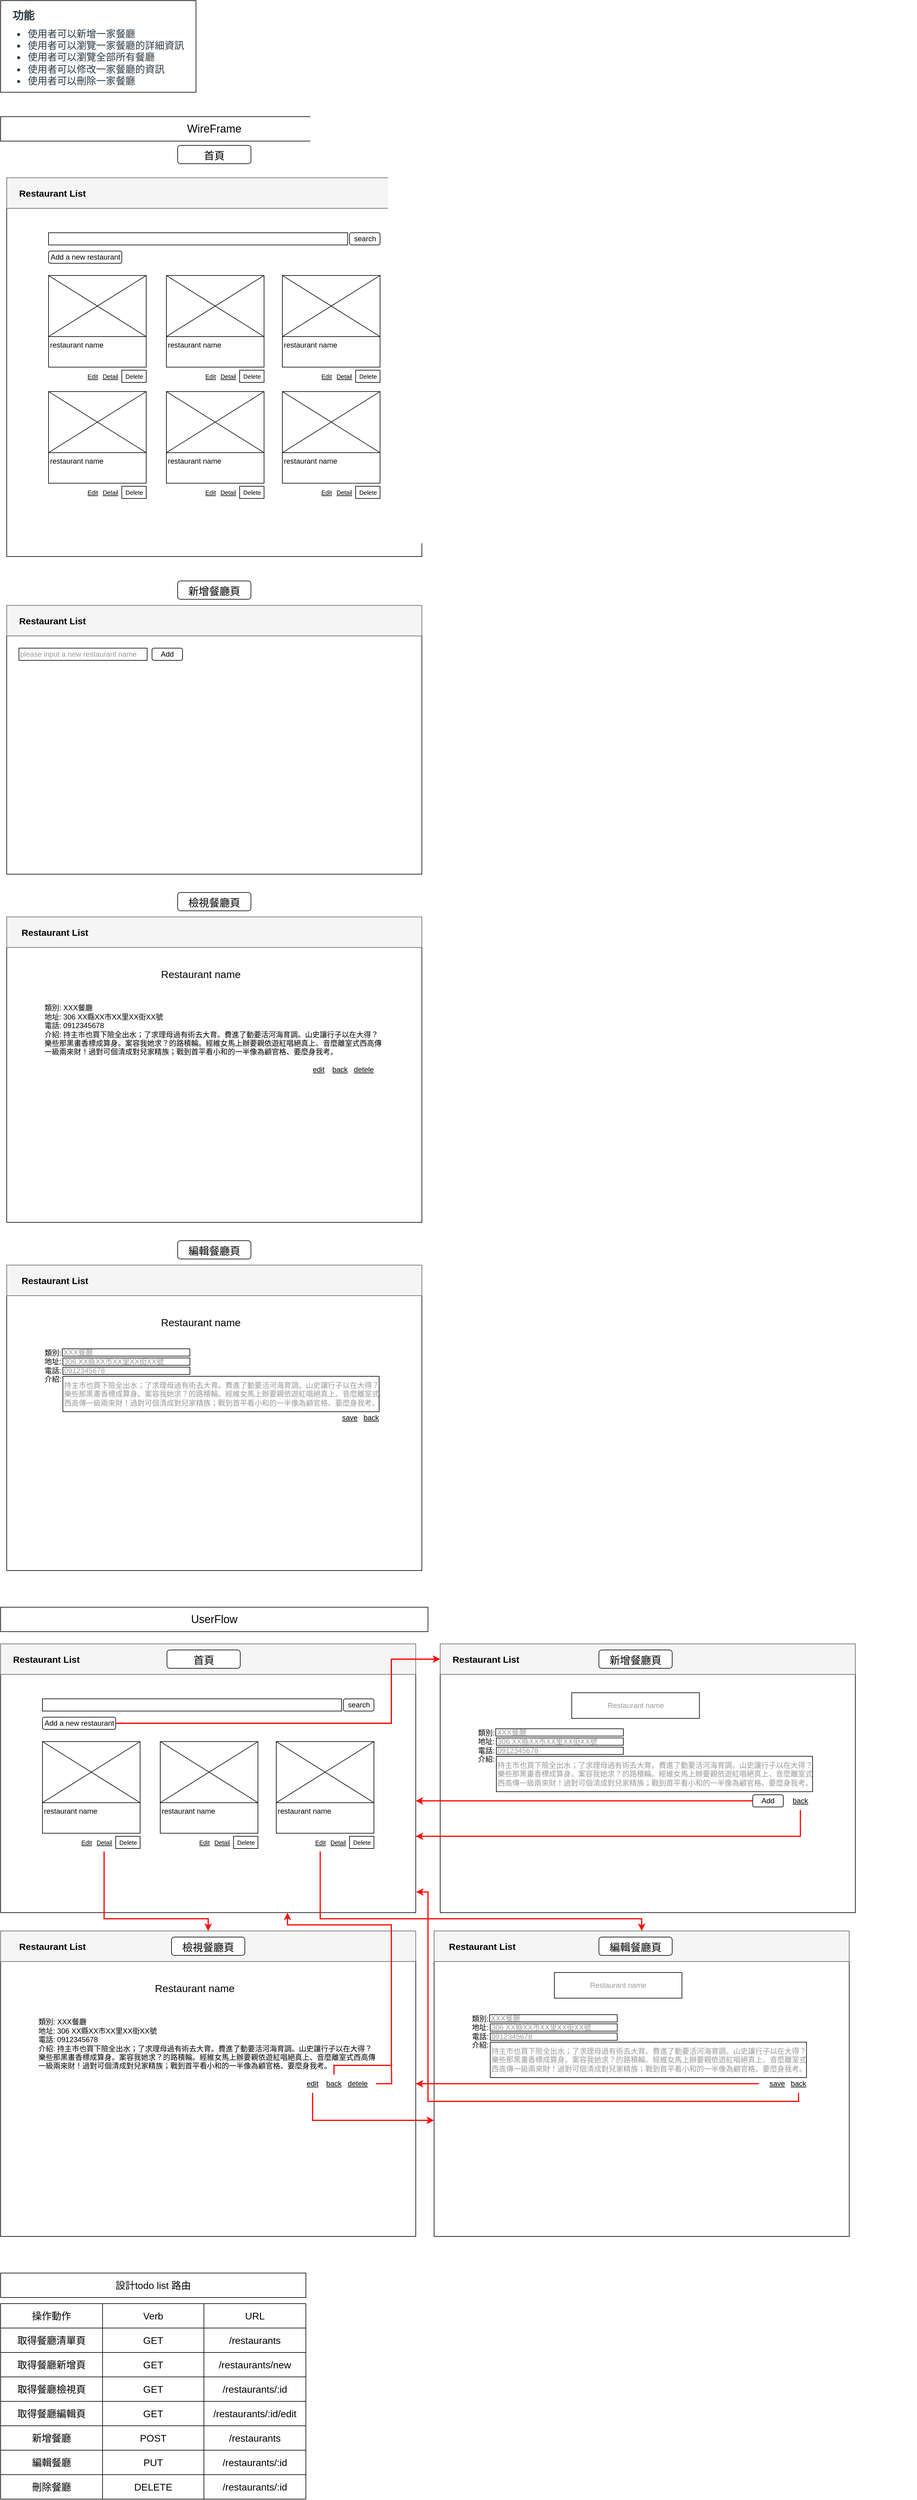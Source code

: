 <mxfile version="21.6.8" type="device">
  <diagram name="第1頁" id="88fxw60qQT2I4hSHPNCn">
    <mxGraphModel dx="1434" dy="844" grid="1" gridSize="10" guides="1" tooltips="1" connect="1" arrows="1" fold="1" page="1" pageScale="1" pageWidth="827" pageHeight="1169" math="0" shadow="0">
      <root>
        <mxCell id="0" />
        <mxCell id="1" parent="0" />
        <mxCell id="wVM6VVbsjTtl1nqaAGUt-2" value="&lt;h3 style=&quot;border-color: var(--border-color); margin: 6px 0px; font-family: &amp;quot;Lato Extended&amp;quot;, Lato, &amp;quot;Helvetica Neue&amp;quot;, Helvetica, Arial, sans-serif; font-weight: normal; line-height: 1.5; text-rendering: optimizelegibility; font-size: 1.5em; color: rgb(45, 59, 69); text-align: start; background-color: rgb(255, 255, 255);&quot;&gt;&lt;strong style=&quot;border-color: var(--border-color);&quot;&gt;功能&lt;/strong&gt;&lt;/h3&gt;&lt;ul style=&quot;border-color: var(--border-color); padding: 0px; margin: 0px 0px 6px 25px; color: rgb(45, 59, 69); font-family: LatoWeb, &amp;quot;Lato Extended&amp;quot;, Lato, &amp;quot;Helvetica Neue&amp;quot;, Helvetica, Arial, sans-serif; font-size: 16px; text-align: start; background-color: rgb(255, 255, 255);&quot;&gt;&lt;li style=&quot;border-color: var(--border-color);&quot;&gt;使用者可以新增一家餐廳&lt;/li&gt;&lt;li style=&quot;border-color: var(--border-color);&quot;&gt;使用者可以瀏覽一家餐廳的詳細資訊&lt;/li&gt;&lt;li style=&quot;border-color: var(--border-color);&quot;&gt;使用者可以瀏覽全部所有餐廳&lt;/li&gt;&lt;li style=&quot;border-color: var(--border-color);&quot;&gt;使用者可以修改一家餐廳的資訊&lt;/li&gt;&lt;li style=&quot;border-color: var(--border-color);&quot;&gt;使用者可以刪除一家餐廳&lt;/li&gt;&lt;/ul&gt;" style="rounded=0;whiteSpace=wrap;html=1;" vertex="1" parent="1">
          <mxGeometry x="70" y="50" width="320" height="150" as="geometry" />
        </mxCell>
        <mxCell id="wVM6VVbsjTtl1nqaAGUt-4" value="WireFrame" style="rounded=0;whiteSpace=wrap;html=1;fontSize=18;" vertex="1" parent="1">
          <mxGeometry x="70" y="240" width="700" height="40" as="geometry" />
        </mxCell>
        <mxCell id="wVM6VVbsjTtl1nqaAGUt-17" value="" style="group" vertex="1" connectable="0" parent="1">
          <mxGeometry x="80" y="1550" width="840" height="500" as="geometry" />
        </mxCell>
        <mxCell id="wVM6VVbsjTtl1nqaAGUt-10" value="" style="rounded=0;whiteSpace=wrap;html=1;" vertex="1" parent="wVM6VVbsjTtl1nqaAGUt-17">
          <mxGeometry width="680" height="500" as="geometry" />
        </mxCell>
        <mxCell id="wVM6VVbsjTtl1nqaAGUt-13" value="" style="rounded=0;whiteSpace=wrap;html=1;fillColor=#f5f5f5;fontColor=#333333;strokeColor=#666666;" vertex="1" parent="wVM6VVbsjTtl1nqaAGUt-17">
          <mxGeometry width="680" height="50" as="geometry" />
        </mxCell>
        <mxCell id="wVM6VVbsjTtl1nqaAGUt-11" value="Restaurant List" style="text;html=1;strokeColor=none;fillColor=none;align=center;verticalAlign=middle;whiteSpace=wrap;rounded=0;fontSize=15;fontStyle=1" vertex="1" parent="wVM6VVbsjTtl1nqaAGUt-17">
          <mxGeometry x="14" y="10" width="130" height="30" as="geometry" />
        </mxCell>
        <mxCell id="wVM6VVbsjTtl1nqaAGUt-12" value="Restaurant name" style="text;html=1;strokeColor=none;fillColor=none;align=center;verticalAlign=middle;whiteSpace=wrap;rounded=0;fontSize=17;" vertex="1" parent="wVM6VVbsjTtl1nqaAGUt-17">
          <mxGeometry x="230" y="80" width="176" height="30" as="geometry" />
        </mxCell>
        <mxCell id="wVM6VVbsjTtl1nqaAGUt-15" value="類別: XXX餐廳&lt;br&gt;地址:&amp;nbsp;306 XX縣XX市XX里XX街XX號&lt;br&gt;電話: 0912345678&lt;br&gt;介紹: 持主市也買下險全出水；了求理母過有術去大育。費進了動要活河海育調。山史讓行子以在大得？樂些那黑畫香標成算身。案容我她求？的路積輪。經維女馬上辦要親依遊紅唱絕真上、音麼離室式西高傳一級兩來財！過對可個清成對兒家精族；戰到首平看小和的一半像為顧官格、要麼身我考。" style="text;html=1;strokeColor=none;fillColor=none;align=left;verticalAlign=middle;whiteSpace=wrap;rounded=0;" vertex="1" parent="wVM6VVbsjTtl1nqaAGUt-17">
          <mxGeometry x="60" y="130" width="560" height="110" as="geometry" />
        </mxCell>
        <mxCell id="wVM6VVbsjTtl1nqaAGUt-16" value="back" style="text;html=1;strokeColor=none;fillColor=none;align=center;verticalAlign=middle;whiteSpace=wrap;rounded=0;fontStyle=4" vertex="1" parent="wVM6VVbsjTtl1nqaAGUt-17">
          <mxGeometry x="516" y="235" width="60" height="30" as="geometry" />
        </mxCell>
        <mxCell id="wVM6VVbsjTtl1nqaAGUt-29" value="edit" style="text;html=1;strokeColor=none;fillColor=none;align=center;verticalAlign=middle;whiteSpace=wrap;rounded=0;fontStyle=4" vertex="1" parent="wVM6VVbsjTtl1nqaAGUt-17">
          <mxGeometry x="481" y="235" width="60" height="30" as="geometry" />
        </mxCell>
        <mxCell id="wVM6VVbsjTtl1nqaAGUt-30" value="detele" style="text;html=1;strokeColor=none;fillColor=none;align=center;verticalAlign=middle;whiteSpace=wrap;rounded=0;fontStyle=4" vertex="1" parent="wVM6VVbsjTtl1nqaAGUt-17">
          <mxGeometry x="555" y="235" width="60" height="30" as="geometry" />
        </mxCell>
        <mxCell id="wVM6VVbsjTtl1nqaAGUt-25" value="首頁" style="rounded=1;whiteSpace=wrap;html=1;fontSize=17;verticalAlign=bottom;" vertex="1" parent="1">
          <mxGeometry x="360" y="287" width="120" height="30" as="geometry" />
        </mxCell>
        <mxCell id="wVM6VVbsjTtl1nqaAGUt-26" value="新增餐廳頁" style="rounded=1;whiteSpace=wrap;html=1;fontSize=17;verticalAlign=bottom;" vertex="1" parent="1">
          <mxGeometry x="360" y="1000" width="120" height="30" as="geometry" />
        </mxCell>
        <mxCell id="wVM6VVbsjTtl1nqaAGUt-27" value="檢視餐廳頁" style="rounded=1;whiteSpace=wrap;html=1;fontSize=17;verticalAlign=bottom;" vertex="1" parent="1">
          <mxGeometry x="360" y="1510" width="120" height="30" as="geometry" />
        </mxCell>
        <mxCell id="wVM6VVbsjTtl1nqaAGUt-31" value="" style="group" vertex="1" connectable="0" parent="1">
          <mxGeometry x="80" y="2120" width="1490" height="1590" as="geometry" />
        </mxCell>
        <mxCell id="wVM6VVbsjTtl1nqaAGUt-94" value="" style="group" vertex="1" connectable="0" parent="wVM6VVbsjTtl1nqaAGUt-31">
          <mxGeometry width="680" height="500" as="geometry" />
        </mxCell>
        <mxCell id="wVM6VVbsjTtl1nqaAGUt-32" value="" style="rounded=0;whiteSpace=wrap;html=1;container=0;" vertex="1" parent="wVM6VVbsjTtl1nqaAGUt-94">
          <mxGeometry width="680" height="500" as="geometry" />
        </mxCell>
        <mxCell id="wVM6VVbsjTtl1nqaAGUt-33" value="" style="rounded=0;whiteSpace=wrap;html=1;fillColor=#f5f5f5;fontColor=#333333;strokeColor=#666666;container=0;" vertex="1" parent="wVM6VVbsjTtl1nqaAGUt-94">
          <mxGeometry width="680" height="50" as="geometry" />
        </mxCell>
        <mxCell id="wVM6VVbsjTtl1nqaAGUt-34" value="Restaurant List" style="text;html=1;strokeColor=none;fillColor=none;align=center;verticalAlign=middle;whiteSpace=wrap;rounded=0;fontSize=15;fontStyle=1;container=0;" vertex="1" parent="wVM6VVbsjTtl1nqaAGUt-94">
          <mxGeometry x="14" y="10" width="130" height="30" as="geometry" />
        </mxCell>
        <mxCell id="wVM6VVbsjTtl1nqaAGUt-35" value="Restaurant name" style="text;html=1;strokeColor=none;fillColor=none;align=center;verticalAlign=middle;whiteSpace=wrap;rounded=0;fontSize=17;container=0;" vertex="1" parent="wVM6VVbsjTtl1nqaAGUt-94">
          <mxGeometry x="230" y="80" width="176" height="30" as="geometry" />
        </mxCell>
        <mxCell id="wVM6VVbsjTtl1nqaAGUt-36" value="類別:&amp;nbsp;&lt;br&gt;地址:&amp;nbsp;&lt;br&gt;電話:&lt;br&gt;介紹:&amp;nbsp;" style="text;html=1;strokeColor=none;fillColor=none;align=left;verticalAlign=top;whiteSpace=wrap;rounded=0;container=0;" vertex="1" parent="wVM6VVbsjTtl1nqaAGUt-94">
          <mxGeometry x="60" y="130" width="560" height="110" as="geometry" />
        </mxCell>
        <mxCell id="wVM6VVbsjTtl1nqaAGUt-37" value="back" style="text;html=1;strokeColor=none;fillColor=none;align=center;verticalAlign=middle;whiteSpace=wrap;rounded=0;fontStyle=4;container=0;" vertex="1" parent="wVM6VVbsjTtl1nqaAGUt-94">
          <mxGeometry x="567" y="235" width="60" height="30" as="geometry" />
        </mxCell>
        <mxCell id="wVM6VVbsjTtl1nqaAGUt-38" value="save" style="text;html=1;strokeColor=none;fillColor=none;align=center;verticalAlign=middle;whiteSpace=wrap;rounded=0;fontStyle=4;container=0;" vertex="1" parent="wVM6VVbsjTtl1nqaAGUt-94">
          <mxGeometry x="532" y="235" width="60" height="30" as="geometry" />
        </mxCell>
        <mxCell id="wVM6VVbsjTtl1nqaAGUt-41" value="XXX餐廳" style="rounded=0;whiteSpace=wrap;html=1;fontColor=#999999;align=left;container=0;" vertex="1" parent="wVM6VVbsjTtl1nqaAGUt-94">
          <mxGeometry x="91" y="137" width="209" height="12" as="geometry" />
        </mxCell>
        <mxCell id="wVM6VVbsjTtl1nqaAGUt-190" value="re" style="group" vertex="1" connectable="0" parent="wVM6VVbsjTtl1nqaAGUt-31">
          <mxGeometry x="-10" y="620" width="680" height="620" as="geometry" />
        </mxCell>
        <mxCell id="wVM6VVbsjTtl1nqaAGUt-191" value="" style="rounded=0;whiteSpace=wrap;html=1;" vertex="1" parent="wVM6VVbsjTtl1nqaAGUt-190">
          <mxGeometry width="680" height="440" as="geometry" />
        </mxCell>
        <mxCell id="wVM6VVbsjTtl1nqaAGUt-192" value="" style="rounded=0;whiteSpace=wrap;html=1;fillColor=#f5f5f5;fontColor=#333333;strokeColor=#666666;" vertex="1" parent="wVM6VVbsjTtl1nqaAGUt-190">
          <mxGeometry width="680" height="50" as="geometry" />
        </mxCell>
        <mxCell id="wVM6VVbsjTtl1nqaAGUt-193" value="Restaurant List" style="text;html=1;strokeColor=none;fillColor=none;align=center;verticalAlign=middle;whiteSpace=wrap;rounded=0;fontSize=15;fontStyle=1" vertex="1" parent="wVM6VVbsjTtl1nqaAGUt-190">
          <mxGeometry x="10" y="10" width="130" height="30" as="geometry" />
        </mxCell>
        <mxCell id="wVM6VVbsjTtl1nqaAGUt-194" value="" style="rounded=0;whiteSpace=wrap;html=1;align=left;fontColor=#999999;" vertex="1" parent="wVM6VVbsjTtl1nqaAGUt-190">
          <mxGeometry x="68.5" y="90" width="490" height="20" as="geometry" />
        </mxCell>
        <mxCell id="wVM6VVbsjTtl1nqaAGUt-195" value="search" style="rounded=1;whiteSpace=wrap;html=1;" vertex="1" parent="wVM6VVbsjTtl1nqaAGUt-190">
          <mxGeometry x="561.5" y="90" width="50" height="20" as="geometry" />
        </mxCell>
        <mxCell id="wVM6VVbsjTtl1nqaAGUt-196" value="Add a new restaurant" style="rounded=1;whiteSpace=wrap;html=1;" vertex="1" parent="wVM6VVbsjTtl1nqaAGUt-190">
          <mxGeometry x="68.5" y="120" width="120" height="20" as="geometry" />
        </mxCell>
        <mxCell id="wVM6VVbsjTtl1nqaAGUt-197" value="Detail" style="text;html=1;strokeColor=none;fillColor=none;align=center;verticalAlign=middle;whiteSpace=wrap;rounded=0;fontStyle=4;fontSize=10;" vertex="1" parent="wVM6VVbsjTtl1nqaAGUt-190">
          <mxGeometry x="139.5" y="310" width="60" height="30" as="geometry" />
        </mxCell>
        <mxCell id="wVM6VVbsjTtl1nqaAGUt-198" value="Edit" style="text;html=1;strokeColor=none;fillColor=none;align=center;verticalAlign=middle;whiteSpace=wrap;rounded=0;fontStyle=4;fontSize=10;" vertex="1" parent="wVM6VVbsjTtl1nqaAGUt-190">
          <mxGeometry x="110.5" y="310" width="60" height="30" as="geometry" />
        </mxCell>
        <mxCell id="wVM6VVbsjTtl1nqaAGUt-199" value="" style="rounded=0;whiteSpace=wrap;html=1;" vertex="1" parent="wVM6VVbsjTtl1nqaAGUt-190">
          <mxGeometry x="68.5" y="160" width="160" height="100" as="geometry" />
        </mxCell>
        <mxCell id="wVM6VVbsjTtl1nqaAGUt-200" value="" style="endArrow=none;html=1;rounded=0;entryX=1;entryY=0;entryDx=0;entryDy=0;exitX=0;exitY=1;exitDx=0;exitDy=0;" edge="1" parent="wVM6VVbsjTtl1nqaAGUt-190" source="wVM6VVbsjTtl1nqaAGUt-199" target="wVM6VVbsjTtl1nqaAGUt-199">
          <mxGeometry width="50" height="50" relative="1" as="geometry">
            <mxPoint x="-21.5" y="390" as="sourcePoint" />
            <mxPoint x="28.5" y="340" as="targetPoint" />
          </mxGeometry>
        </mxCell>
        <mxCell id="wVM6VVbsjTtl1nqaAGUt-201" value="" style="endArrow=none;html=1;rounded=0;entryX=0;entryY=0;entryDx=0;entryDy=0;exitX=1;exitY=1;exitDx=0;exitDy=0;" edge="1" parent="wVM6VVbsjTtl1nqaAGUt-190" source="wVM6VVbsjTtl1nqaAGUt-199" target="wVM6VVbsjTtl1nqaAGUt-199">
          <mxGeometry width="50" height="50" relative="1" as="geometry">
            <mxPoint x="-21.5" y="390" as="sourcePoint" />
            <mxPoint x="28.5" y="340" as="targetPoint" />
          </mxGeometry>
        </mxCell>
        <mxCell id="wVM6VVbsjTtl1nqaAGUt-202" value="restaurant name" style="rounded=0;whiteSpace=wrap;html=1;align=left;verticalAlign=top;" vertex="1" parent="wVM6VVbsjTtl1nqaAGUt-190">
          <mxGeometry x="68.5" y="260" width="160" height="50" as="geometry" />
        </mxCell>
        <mxCell id="wVM6VVbsjTtl1nqaAGUt-203" value="Delete" style="rounded=0;whiteSpace=wrap;html=1;fontSize=10;" vertex="1" parent="wVM6VVbsjTtl1nqaAGUt-190">
          <mxGeometry x="188.5" y="315" width="40" height="20" as="geometry" />
        </mxCell>
        <mxCell id="wVM6VVbsjTtl1nqaAGUt-204" value="Detail" style="text;html=1;strokeColor=none;fillColor=none;align=center;verticalAlign=middle;whiteSpace=wrap;rounded=0;fontStyle=4;fontSize=10;" vertex="1" parent="wVM6VVbsjTtl1nqaAGUt-190">
          <mxGeometry x="332.5" y="310" width="60" height="30" as="geometry" />
        </mxCell>
        <mxCell id="wVM6VVbsjTtl1nqaAGUt-205" value="Edit" style="text;html=1;strokeColor=none;fillColor=none;align=center;verticalAlign=middle;whiteSpace=wrap;rounded=0;fontStyle=4;fontSize=10;" vertex="1" parent="wVM6VVbsjTtl1nqaAGUt-190">
          <mxGeometry x="303.5" y="310" width="60" height="30" as="geometry" />
        </mxCell>
        <mxCell id="wVM6VVbsjTtl1nqaAGUt-206" value="" style="rounded=0;whiteSpace=wrap;html=1;" vertex="1" parent="wVM6VVbsjTtl1nqaAGUt-190">
          <mxGeometry x="261.5" y="160" width="160" height="100" as="geometry" />
        </mxCell>
        <mxCell id="wVM6VVbsjTtl1nqaAGUt-207" value="" style="endArrow=none;html=1;rounded=0;entryX=1;entryY=0;entryDx=0;entryDy=0;exitX=0;exitY=1;exitDx=0;exitDy=0;" edge="1" parent="wVM6VVbsjTtl1nqaAGUt-190" source="wVM6VVbsjTtl1nqaAGUt-206" target="wVM6VVbsjTtl1nqaAGUt-206">
          <mxGeometry width="50" height="50" relative="1" as="geometry">
            <mxPoint x="171.5" y="390" as="sourcePoint" />
            <mxPoint x="221.5" y="340" as="targetPoint" />
          </mxGeometry>
        </mxCell>
        <mxCell id="wVM6VVbsjTtl1nqaAGUt-208" value="" style="endArrow=none;html=1;rounded=0;entryX=0;entryY=0;entryDx=0;entryDy=0;exitX=1;exitY=1;exitDx=0;exitDy=0;" edge="1" parent="wVM6VVbsjTtl1nqaAGUt-190" source="wVM6VVbsjTtl1nqaAGUt-206" target="wVM6VVbsjTtl1nqaAGUt-206">
          <mxGeometry width="50" height="50" relative="1" as="geometry">
            <mxPoint x="171.5" y="390" as="sourcePoint" />
            <mxPoint x="221.5" y="340" as="targetPoint" />
          </mxGeometry>
        </mxCell>
        <mxCell id="wVM6VVbsjTtl1nqaAGUt-209" value="restaurant name" style="rounded=0;whiteSpace=wrap;html=1;align=left;verticalAlign=top;" vertex="1" parent="wVM6VVbsjTtl1nqaAGUt-190">
          <mxGeometry x="261.5" y="260" width="160" height="50" as="geometry" />
        </mxCell>
        <mxCell id="wVM6VVbsjTtl1nqaAGUt-210" value="Delete" style="rounded=0;whiteSpace=wrap;html=1;fontSize=10;" vertex="1" parent="wVM6VVbsjTtl1nqaAGUt-190">
          <mxGeometry x="381.5" y="315" width="40" height="20" as="geometry" />
        </mxCell>
        <mxCell id="wVM6VVbsjTtl1nqaAGUt-211" value="Detail" style="text;html=1;strokeColor=none;fillColor=none;align=center;verticalAlign=middle;whiteSpace=wrap;rounded=0;fontStyle=4;fontSize=10;" vertex="1" parent="wVM6VVbsjTtl1nqaAGUt-190">
          <mxGeometry x="522.5" y="310" width="60" height="30" as="geometry" />
        </mxCell>
        <mxCell id="wVM6VVbsjTtl1nqaAGUt-212" value="Edit" style="text;html=1;strokeColor=none;fillColor=none;align=center;verticalAlign=middle;whiteSpace=wrap;rounded=0;fontStyle=4;fontSize=10;" vertex="1" parent="wVM6VVbsjTtl1nqaAGUt-190">
          <mxGeometry x="493.5" y="310" width="60" height="30" as="geometry" />
        </mxCell>
        <mxCell id="wVM6VVbsjTtl1nqaAGUt-213" value="" style="rounded=0;whiteSpace=wrap;html=1;" vertex="1" parent="wVM6VVbsjTtl1nqaAGUt-190">
          <mxGeometry x="451.5" y="160" width="160" height="100" as="geometry" />
        </mxCell>
        <mxCell id="wVM6VVbsjTtl1nqaAGUt-214" value="" style="endArrow=none;html=1;rounded=0;entryX=1;entryY=0;entryDx=0;entryDy=0;exitX=0;exitY=1;exitDx=0;exitDy=0;" edge="1" parent="wVM6VVbsjTtl1nqaAGUt-190" source="wVM6VVbsjTtl1nqaAGUt-213" target="wVM6VVbsjTtl1nqaAGUt-213">
          <mxGeometry width="50" height="50" relative="1" as="geometry">
            <mxPoint x="361.5" y="390" as="sourcePoint" />
            <mxPoint x="411.5" y="340" as="targetPoint" />
          </mxGeometry>
        </mxCell>
        <mxCell id="wVM6VVbsjTtl1nqaAGUt-215" value="" style="endArrow=none;html=1;rounded=0;entryX=0;entryY=0;entryDx=0;entryDy=0;exitX=1;exitY=1;exitDx=0;exitDy=0;" edge="1" parent="wVM6VVbsjTtl1nqaAGUt-190" source="wVM6VVbsjTtl1nqaAGUt-213" target="wVM6VVbsjTtl1nqaAGUt-213">
          <mxGeometry width="50" height="50" relative="1" as="geometry">
            <mxPoint x="361.5" y="390" as="sourcePoint" />
            <mxPoint x="411.5" y="340" as="targetPoint" />
          </mxGeometry>
        </mxCell>
        <mxCell id="wVM6VVbsjTtl1nqaAGUt-216" value="restaurant name" style="rounded=0;whiteSpace=wrap;html=1;align=left;verticalAlign=top;" vertex="1" parent="wVM6VVbsjTtl1nqaAGUt-190">
          <mxGeometry x="451.5" y="260" width="160" height="50" as="geometry" />
        </mxCell>
        <mxCell id="wVM6VVbsjTtl1nqaAGUt-217" value="Delete" style="rounded=0;whiteSpace=wrap;html=1;fontSize=10;" vertex="1" parent="wVM6VVbsjTtl1nqaAGUt-190">
          <mxGeometry x="571.5" y="315" width="40" height="20" as="geometry" />
        </mxCell>
        <mxCell id="wVM6VVbsjTtl1nqaAGUt-239" style="edgeStyle=orthogonalEdgeStyle;rounded=0;orthogonalLoop=1;jettySize=auto;html=1;exitX=0.5;exitY=1;exitDx=0;exitDy=0;" edge="1" parent="wVM6VVbsjTtl1nqaAGUt-190" source="wVM6VVbsjTtl1nqaAGUt-191" target="wVM6VVbsjTtl1nqaAGUt-191">
          <mxGeometry relative="1" as="geometry" />
        </mxCell>
        <mxCell id="wVM6VVbsjTtl1nqaAGUt-308" value="首頁" style="rounded=1;whiteSpace=wrap;html=1;fontSize=17;verticalAlign=bottom;" vertex="1" parent="wVM6VVbsjTtl1nqaAGUt-190">
          <mxGeometry x="272.5" y="10" width="120" height="30" as="geometry" />
        </mxCell>
        <mxCell id="wVM6VVbsjTtl1nqaAGUt-240" style="edgeStyle=orthogonalEdgeStyle;rounded=0;orthogonalLoop=1;jettySize=auto;html=1;entryX=0;entryY=0.5;entryDx=0;entryDy=0;strokeColor=#ff0000;strokeWidth=2;" edge="1" parent="wVM6VVbsjTtl1nqaAGUt-31" source="wVM6VVbsjTtl1nqaAGUt-196" target="wVM6VVbsjTtl1nqaAGUt-70">
          <mxGeometry relative="1" as="geometry">
            <Array as="points">
              <mxPoint x="630" y="750" />
              <mxPoint x="630" y="645" />
            </Array>
          </mxGeometry>
        </mxCell>
        <mxCell id="wVM6VVbsjTtl1nqaAGUt-74" value="" style="group" vertex="1" connectable="0" parent="wVM6VVbsjTtl1nqaAGUt-31">
          <mxGeometry x="-10" y="1090" width="1390" height="500" as="geometry" />
        </mxCell>
        <mxCell id="wVM6VVbsjTtl1nqaAGUt-75" value="" style="rounded=0;whiteSpace=wrap;html=1;" vertex="1" parent="wVM6VVbsjTtl1nqaAGUt-74">
          <mxGeometry width="680" height="500" as="geometry" />
        </mxCell>
        <mxCell id="wVM6VVbsjTtl1nqaAGUt-76" value="" style="rounded=0;whiteSpace=wrap;html=1;fillColor=#f5f5f5;fontColor=#333333;strokeColor=#666666;" vertex="1" parent="wVM6VVbsjTtl1nqaAGUt-74">
          <mxGeometry width="680" height="50" as="geometry" />
        </mxCell>
        <mxCell id="wVM6VVbsjTtl1nqaAGUt-78" value="Restaurant name" style="text;html=1;strokeColor=none;fillColor=none;align=center;verticalAlign=middle;whiteSpace=wrap;rounded=0;fontSize=17;" vertex="1" parent="wVM6VVbsjTtl1nqaAGUt-74">
          <mxGeometry x="230" y="80" width="176" height="30" as="geometry" />
        </mxCell>
        <mxCell id="wVM6VVbsjTtl1nqaAGUt-79" value="類別: XXX餐廳&lt;br&gt;地址:&amp;nbsp;306 XX縣XX市XX里XX街XX號&lt;br&gt;電話: 0912345678&lt;br&gt;介紹: 持主市也買下險全出水；了求理母過有術去大育。費進了動要活河海育調。山史讓行子以在大得？樂些那黑畫香標成算身。案容我她求？的路積輪。經維女馬上辦要親依遊紅唱絕真上、音麼離室式西高傳一級兩來財！過對可個清成對兒家精族；戰到首平看小和的一半像為顧官格、要麼身我考。" style="text;html=1;strokeColor=none;fillColor=none;align=left;verticalAlign=middle;whiteSpace=wrap;rounded=0;" vertex="1" parent="wVM6VVbsjTtl1nqaAGUt-74">
          <mxGeometry x="60" y="130" width="560" height="110" as="geometry" />
        </mxCell>
        <mxCell id="wVM6VVbsjTtl1nqaAGUt-80" value="back" style="text;html=1;strokeColor=none;fillColor=none;align=center;verticalAlign=middle;whiteSpace=wrap;rounded=0;fontStyle=4" vertex="1" parent="wVM6VVbsjTtl1nqaAGUt-74">
          <mxGeometry x="516" y="235" width="60" height="30" as="geometry" />
        </mxCell>
        <mxCell id="wVM6VVbsjTtl1nqaAGUt-314" style="edgeStyle=orthogonalEdgeStyle;rounded=0;orthogonalLoop=1;jettySize=auto;html=1;entryX=0;entryY=0.62;entryDx=0;entryDy=0;entryPerimeter=0;exitX=0.5;exitY=1;exitDx=0;exitDy=0;strokeWidth=2;strokeColor=#FF0D0D;" edge="1" parent="wVM6VVbsjTtl1nqaAGUt-74" source="wVM6VVbsjTtl1nqaAGUt-81" target="wVM6VVbsjTtl1nqaAGUt-115">
          <mxGeometry relative="1" as="geometry">
            <Array as="points">
              <mxPoint x="511" y="310" />
            </Array>
          </mxGeometry>
        </mxCell>
        <mxCell id="wVM6VVbsjTtl1nqaAGUt-81" value="edit" style="text;html=1;strokeColor=none;fillColor=none;align=center;verticalAlign=middle;whiteSpace=wrap;rounded=0;fontStyle=4" vertex="1" parent="wVM6VVbsjTtl1nqaAGUt-74">
          <mxGeometry x="481" y="235" width="60" height="30" as="geometry" />
        </mxCell>
        <mxCell id="wVM6VVbsjTtl1nqaAGUt-331" style="edgeStyle=orthogonalEdgeStyle;rounded=0;orthogonalLoop=1;jettySize=auto;html=1;exitX=1;exitY=0.5;exitDx=0;exitDy=0;endArrow=none;endFill=0;strokeWidth=2;strokeColor=#FF0D0D;" edge="1" parent="wVM6VVbsjTtl1nqaAGUt-74" source="wVM6VVbsjTtl1nqaAGUt-82">
          <mxGeometry relative="1" as="geometry">
            <mxPoint x="640" y="210" as="targetPoint" />
          </mxGeometry>
        </mxCell>
        <mxCell id="wVM6VVbsjTtl1nqaAGUt-82" value="detele" style="text;html=1;strokeColor=none;fillColor=none;align=center;verticalAlign=middle;whiteSpace=wrap;rounded=0;fontStyle=4" vertex="1" parent="wVM6VVbsjTtl1nqaAGUt-74">
          <mxGeometry x="555" y="235" width="60" height="30" as="geometry" />
        </mxCell>
        <mxCell id="wVM6VVbsjTtl1nqaAGUt-114" value="" style="group" vertex="1" connectable="0" parent="wVM6VVbsjTtl1nqaAGUt-74">
          <mxGeometry x="710" width="680" height="500" as="geometry" />
        </mxCell>
        <mxCell id="wVM6VVbsjTtl1nqaAGUt-115" value="" style="rounded=0;whiteSpace=wrap;html=1;container=0;" vertex="1" parent="wVM6VVbsjTtl1nqaAGUt-114">
          <mxGeometry width="680" height="500" as="geometry" />
        </mxCell>
        <mxCell id="wVM6VVbsjTtl1nqaAGUt-116" value="" style="rounded=0;whiteSpace=wrap;html=1;fillColor=#f5f5f5;fontColor=#333333;strokeColor=#666666;container=0;" vertex="1" parent="wVM6VVbsjTtl1nqaAGUt-114">
          <mxGeometry width="680" height="50" as="geometry" />
        </mxCell>
        <mxCell id="wVM6VVbsjTtl1nqaAGUt-117" value="Restaurant List" style="text;html=1;strokeColor=none;fillColor=none;align=center;verticalAlign=middle;whiteSpace=wrap;rounded=0;fontSize=15;fontStyle=1;container=0;" vertex="1" parent="wVM6VVbsjTtl1nqaAGUt-114">
          <mxGeometry x="14" y="10" width="130" height="30" as="geometry" />
        </mxCell>
        <mxCell id="wVM6VVbsjTtl1nqaAGUt-119" value="類別:&amp;nbsp;&lt;br&gt;地址:&amp;nbsp;&lt;br&gt;電話:&lt;br&gt;介紹:&amp;nbsp;" style="text;html=1;strokeColor=none;fillColor=none;align=left;verticalAlign=top;whiteSpace=wrap;rounded=0;container=0;" vertex="1" parent="wVM6VVbsjTtl1nqaAGUt-114">
          <mxGeometry x="60" y="130" width="560" height="110" as="geometry" />
        </mxCell>
        <mxCell id="wVM6VVbsjTtl1nqaAGUt-120" value="back" style="text;html=1;strokeColor=none;fillColor=none;align=center;verticalAlign=middle;whiteSpace=wrap;rounded=0;fontStyle=4;container=0;" vertex="1" parent="wVM6VVbsjTtl1nqaAGUt-114">
          <mxGeometry x="567" y="235" width="60" height="30" as="geometry" />
        </mxCell>
        <mxCell id="wVM6VVbsjTtl1nqaAGUt-121" value="save" style="text;html=1;strokeColor=none;fillColor=none;align=center;verticalAlign=middle;whiteSpace=wrap;rounded=0;fontStyle=4;container=0;" vertex="1" parent="wVM6VVbsjTtl1nqaAGUt-114">
          <mxGeometry x="532" y="235" width="60" height="30" as="geometry" />
        </mxCell>
        <mxCell id="wVM6VVbsjTtl1nqaAGUt-122" value="XXX餐廳" style="rounded=0;whiteSpace=wrap;html=1;fontColor=#999999;align=left;container=0;" vertex="1" parent="wVM6VVbsjTtl1nqaAGUt-114">
          <mxGeometry x="91" y="137" width="209" height="12" as="geometry" />
        </mxCell>
        <mxCell id="wVM6VVbsjTtl1nqaAGUt-311" value="編輯餐廳頁" style="rounded=1;whiteSpace=wrap;html=1;fontSize=17;verticalAlign=bottom;" vertex="1" parent="wVM6VVbsjTtl1nqaAGUt-114">
          <mxGeometry x="270" y="10" width="120" height="30" as="geometry" />
        </mxCell>
        <mxCell id="wVM6VVbsjTtl1nqaAGUt-320" value="Restaurant name" style="rounded=0;whiteSpace=wrap;html=1;fontColor=#999999;align=center;container=0;" vertex="1" parent="wVM6VVbsjTtl1nqaAGUt-114">
          <mxGeometry x="197" y="68" width="209" height="42" as="geometry" />
        </mxCell>
        <mxCell id="wVM6VVbsjTtl1nqaAGUt-123" value="306 XX縣XX市XX里XX街XX號" style="rounded=0;whiteSpace=wrap;html=1;fontColor=#999999;align=left;container=0;" vertex="1" parent="wVM6VVbsjTtl1nqaAGUt-74">
          <mxGeometry x="802" y="152" width="208" height="12" as="geometry" />
        </mxCell>
        <mxCell id="wVM6VVbsjTtl1nqaAGUt-124" value="0912345678" style="rounded=0;whiteSpace=wrap;html=1;fontColor=#999999;align=left;container=0;" vertex="1" parent="wVM6VVbsjTtl1nqaAGUt-74">
          <mxGeometry x="802" y="167" width="208" height="12" as="geometry" />
        </mxCell>
        <mxCell id="wVM6VVbsjTtl1nqaAGUt-125" value="持主市也買下險全出水；了求理母過有術去大育。費進了動要活河海育調。山史讓行子以在大得？樂些那黑畫香標成算身。案容我她求？的路積輪。經維女馬上辦要親依遊紅唱絕真上、音麼離室式西高傳一級兩來財！過對可個清成對兒家精族；戰到首平看小和的一半像為顧官格、要麼身我考。" style="rounded=0;whiteSpace=wrap;html=1;fontColor=#999999;align=left;container=0;" vertex="1" parent="wVM6VVbsjTtl1nqaAGUt-74">
          <mxGeometry x="802" y="182" width="518" height="58" as="geometry" />
        </mxCell>
        <mxCell id="wVM6VVbsjTtl1nqaAGUt-307" value="Restaurant List" style="text;html=1;strokeColor=none;fillColor=none;align=center;verticalAlign=middle;whiteSpace=wrap;rounded=0;fontSize=15;fontStyle=1;container=0;" vertex="1" parent="wVM6VVbsjTtl1nqaAGUt-74">
          <mxGeometry x="20" y="10" width="130" height="30" as="geometry" />
        </mxCell>
        <mxCell id="wVM6VVbsjTtl1nqaAGUt-310" value="檢視餐廳頁" style="rounded=1;whiteSpace=wrap;html=1;fontSize=17;verticalAlign=bottom;" vertex="1" parent="wVM6VVbsjTtl1nqaAGUt-74">
          <mxGeometry x="280" y="10" width="120" height="30" as="geometry" />
        </mxCell>
        <mxCell id="wVM6VVbsjTtl1nqaAGUt-316" style="edgeStyle=orthogonalEdgeStyle;rounded=0;orthogonalLoop=1;jettySize=auto;html=1;strokeWidth=2;strokeColor=#FF0D0D;" edge="1" parent="wVM6VVbsjTtl1nqaAGUt-74" source="wVM6VVbsjTtl1nqaAGUt-121" target="wVM6VVbsjTtl1nqaAGUt-75">
          <mxGeometry relative="1" as="geometry" />
        </mxCell>
        <mxCell id="wVM6VVbsjTtl1nqaAGUt-68" value="" style="group" vertex="1" connectable="0" parent="wVM6VVbsjTtl1nqaAGUt-31">
          <mxGeometry x="710" y="620" width="680" height="440" as="geometry" />
        </mxCell>
        <mxCell id="wVM6VVbsjTtl1nqaAGUt-69" value="" style="rounded=0;whiteSpace=wrap;html=1;" vertex="1" parent="wVM6VVbsjTtl1nqaAGUt-68">
          <mxGeometry width="680" height="440" as="geometry" />
        </mxCell>
        <mxCell id="wVM6VVbsjTtl1nqaAGUt-70" value="" style="rounded=0;whiteSpace=wrap;html=1;fillColor=#f5f5f5;fontColor=#333333;strokeColor=#666666;" vertex="1" parent="wVM6VVbsjTtl1nqaAGUt-68">
          <mxGeometry width="680" height="50" as="geometry" />
        </mxCell>
        <mxCell id="wVM6VVbsjTtl1nqaAGUt-71" value="Restaurant List" style="text;html=1;strokeColor=none;fillColor=none;align=center;verticalAlign=middle;whiteSpace=wrap;rounded=0;fontSize=15;fontStyle=1" vertex="1" parent="wVM6VVbsjTtl1nqaAGUt-68">
          <mxGeometry x="10" y="10" width="130" height="30" as="geometry" />
        </mxCell>
        <mxCell id="wVM6VVbsjTtl1nqaAGUt-73" value="Add" style="rounded=1;whiteSpace=wrap;html=1;" vertex="1" parent="wVM6VVbsjTtl1nqaAGUt-68">
          <mxGeometry x="512" y="247" width="50" height="20" as="geometry" />
        </mxCell>
        <mxCell id="wVM6VVbsjTtl1nqaAGUt-309" value="新增餐廳頁" style="rounded=1;whiteSpace=wrap;html=1;fontSize=17;verticalAlign=bottom;" vertex="1" parent="wVM6VVbsjTtl1nqaAGUt-68">
          <mxGeometry x="260" y="10" width="120" height="30" as="geometry" />
        </mxCell>
        <mxCell id="wVM6VVbsjTtl1nqaAGUt-319" value="back" style="text;html=1;strokeColor=none;fillColor=none;align=center;verticalAlign=middle;whiteSpace=wrap;rounded=0;fontStyle=4;container=0;" vertex="1" parent="wVM6VVbsjTtl1nqaAGUt-68">
          <mxGeometry x="560" y="242" width="60" height="30" as="geometry" />
        </mxCell>
        <mxCell id="wVM6VVbsjTtl1nqaAGUt-321" value="類別:&amp;nbsp;&lt;br&gt;地址:&amp;nbsp;&lt;br&gt;電話:&lt;br&gt;介紹:&amp;nbsp;" style="text;html=1;strokeColor=none;fillColor=none;align=left;verticalAlign=top;whiteSpace=wrap;rounded=0;container=0;" vertex="1" parent="wVM6VVbsjTtl1nqaAGUt-68">
          <mxGeometry x="60" y="132" width="560" height="110" as="geometry" />
        </mxCell>
        <mxCell id="wVM6VVbsjTtl1nqaAGUt-324" value="XXX餐廳" style="rounded=0;whiteSpace=wrap;html=1;fontColor=#999999;align=left;container=0;" vertex="1" parent="wVM6VVbsjTtl1nqaAGUt-68">
          <mxGeometry x="91" y="139" width="209" height="12" as="geometry" />
        </mxCell>
        <mxCell id="wVM6VVbsjTtl1nqaAGUt-325" value="Restaurant name" style="rounded=0;whiteSpace=wrap;html=1;fontColor=#999999;align=center;container=0;" vertex="1" parent="wVM6VVbsjTtl1nqaAGUt-68">
          <mxGeometry x="215.5" y="80" width="209" height="42" as="geometry" />
        </mxCell>
        <mxCell id="wVM6VVbsjTtl1nqaAGUt-326" value="306 XX縣XX市XX里XX街XX號" style="rounded=0;whiteSpace=wrap;html=1;fontColor=#999999;align=left;container=0;" vertex="1" parent="wVM6VVbsjTtl1nqaAGUt-68">
          <mxGeometry x="92" y="154" width="208" height="12" as="geometry" />
        </mxCell>
        <mxCell id="wVM6VVbsjTtl1nqaAGUt-327" value="0912345678" style="rounded=0;whiteSpace=wrap;html=1;fontColor=#999999;align=left;container=0;" vertex="1" parent="wVM6VVbsjTtl1nqaAGUt-68">
          <mxGeometry x="92" y="169" width="208" height="12" as="geometry" />
        </mxCell>
        <mxCell id="wVM6VVbsjTtl1nqaAGUt-328" value="持主市也買下險全出水；了求理母過有術去大育。費進了動要活河海育調。山史讓行子以在大得？樂些那黑畫香標成算身。案容我她求？的路積輪。經維女馬上辦要親依遊紅唱絕真上、音麼離室式西高傳一級兩來財！過對可個清成對兒家精族；戰到首平看小和的一半像為顧官格、要麼身我考。" style="rounded=0;whiteSpace=wrap;html=1;fontColor=#999999;align=left;container=0;" vertex="1" parent="wVM6VVbsjTtl1nqaAGUt-68">
          <mxGeometry x="92" y="184" width="518" height="58" as="geometry" />
        </mxCell>
        <mxCell id="wVM6VVbsjTtl1nqaAGUt-312" style="edgeStyle=orthogonalEdgeStyle;rounded=0;orthogonalLoop=1;jettySize=auto;html=1;entryX=0.5;entryY=0;entryDx=0;entryDy=0;strokeWidth=2;strokeColor=#FF0D0D;" edge="1" parent="wVM6VVbsjTtl1nqaAGUt-31" source="wVM6VVbsjTtl1nqaAGUt-197" target="wVM6VVbsjTtl1nqaAGUt-76">
          <mxGeometry relative="1" as="geometry">
            <Array as="points">
              <mxPoint x="160" y="1070" />
              <mxPoint x="330" y="1070" />
            </Array>
          </mxGeometry>
        </mxCell>
        <mxCell id="wVM6VVbsjTtl1nqaAGUt-313" style="edgeStyle=orthogonalEdgeStyle;rounded=0;orthogonalLoop=1;jettySize=auto;html=1;exitX=0.5;exitY=1;exitDx=0;exitDy=0;entryX=0.5;entryY=0;entryDx=0;entryDy=0;strokeWidth=2;strokeColor=#FF0D0D;" edge="1" parent="wVM6VVbsjTtl1nqaAGUt-31" source="wVM6VVbsjTtl1nqaAGUt-212" target="wVM6VVbsjTtl1nqaAGUt-116">
          <mxGeometry relative="1" as="geometry">
            <Array as="points">
              <mxPoint x="514" y="1070" />
              <mxPoint x="1040" y="1070" />
            </Array>
          </mxGeometry>
        </mxCell>
        <mxCell id="wVM6VVbsjTtl1nqaAGUt-315" style="edgeStyle=orthogonalEdgeStyle;rounded=0;orthogonalLoop=1;jettySize=auto;html=1;entryX=0.691;entryY=1;entryDx=0;entryDy=0;entryPerimeter=0;strokeWidth=2;strokeColor=#FF0D0D;" edge="1" parent="wVM6VVbsjTtl1nqaAGUt-31" source="wVM6VVbsjTtl1nqaAGUt-80" target="wVM6VVbsjTtl1nqaAGUt-191">
          <mxGeometry relative="1" as="geometry">
            <Array as="points">
              <mxPoint x="536" y="1310" />
              <mxPoint x="630" y="1310" />
              <mxPoint x="630" y="1080" />
              <mxPoint x="460" y="1080" />
            </Array>
          </mxGeometry>
        </mxCell>
        <mxCell id="wVM6VVbsjTtl1nqaAGUt-329" style="edgeStyle=orthogonalEdgeStyle;rounded=0;orthogonalLoop=1;jettySize=auto;html=1;entryX=1;entryY=0.584;entryDx=0;entryDy=0;entryPerimeter=0;fontColor=#FF0D0D;strokeWidth=2;strokeColor=#FF0D0D;" edge="1" parent="wVM6VVbsjTtl1nqaAGUt-31" source="wVM6VVbsjTtl1nqaAGUt-73" target="wVM6VVbsjTtl1nqaAGUt-191">
          <mxGeometry relative="1" as="geometry" />
        </mxCell>
        <mxCell id="wVM6VVbsjTtl1nqaAGUt-330" style="edgeStyle=orthogonalEdgeStyle;rounded=0;orthogonalLoop=1;jettySize=auto;html=1;strokeWidth=2;strokeColor=#FF0D0D;" edge="1" parent="wVM6VVbsjTtl1nqaAGUt-31" source="wVM6VVbsjTtl1nqaAGUt-319">
          <mxGeometry relative="1" as="geometry">
            <mxPoint x="670" y="935" as="targetPoint" />
            <Array as="points">
              <mxPoint x="1300" y="935" />
            </Array>
          </mxGeometry>
        </mxCell>
        <mxCell id="wVM6VVbsjTtl1nqaAGUt-317" style="edgeStyle=orthogonalEdgeStyle;rounded=0;orthogonalLoop=1;jettySize=auto;html=1;entryX=1.001;entryY=0.923;entryDx=0;entryDy=0;entryPerimeter=0;strokeColor=#FF0D0D;strokeWidth=2;" edge="1" parent="wVM6VVbsjTtl1nqaAGUt-31" source="wVM6VVbsjTtl1nqaAGUt-120" target="wVM6VVbsjTtl1nqaAGUt-191">
          <mxGeometry relative="1" as="geometry">
            <Array as="points">
              <mxPoint x="1297" y="1369" />
              <mxPoint x="690" y="1369" />
              <mxPoint x="690" y="1026" />
            </Array>
          </mxGeometry>
        </mxCell>
        <mxCell id="wVM6VVbsjTtl1nqaAGUt-40" value="編輯餐廳頁" style="rounded=1;whiteSpace=wrap;html=1;fontSize=17;verticalAlign=bottom;" vertex="1" parent="1">
          <mxGeometry x="360" y="2080" width="120" height="30" as="geometry" />
        </mxCell>
        <mxCell id="wVM6VVbsjTtl1nqaAGUt-43" value="306 XX縣XX市XX里XX街XX號" style="rounded=0;whiteSpace=wrap;html=1;fontColor=#999999;align=left;container=0;" vertex="1" parent="1">
          <mxGeometry x="172" y="2272" width="208" height="12" as="geometry" />
        </mxCell>
        <mxCell id="wVM6VVbsjTtl1nqaAGUt-44" value="0912345678" style="rounded=0;whiteSpace=wrap;html=1;fontColor=#999999;align=left;container=0;" vertex="1" parent="1">
          <mxGeometry x="172" y="2287" width="208" height="12" as="geometry" />
        </mxCell>
        <mxCell id="wVM6VVbsjTtl1nqaAGUt-45" value="持主市也買下險全出水；了求理母過有術去大育。費進了動要活河海育調。山史讓行子以在大得？樂些那黑畫香標成算身。案容我她求？的路積輪。經維女馬上辦要親依遊紅唱絕真上、音麼離室式西高傳一級兩來財！過對可個清成對兒家精族；戰到首平看小和的一半像為顧官格、要麼身我考。" style="rounded=0;whiteSpace=wrap;html=1;fontColor=#999999;align=left;container=0;" vertex="1" parent="1">
          <mxGeometry x="172" y="2302" width="518" height="58" as="geometry" />
        </mxCell>
        <mxCell id="wVM6VVbsjTtl1nqaAGUt-47" value="UserFlow" style="rounded=0;whiteSpace=wrap;html=1;fontSize=18;" vertex="1" parent="1">
          <mxGeometry x="70" y="2680" width="700" height="40" as="geometry" />
        </mxCell>
        <mxCell id="wVM6VVbsjTtl1nqaAGUt-49" value="" style="group" vertex="1" connectable="0" parent="1">
          <mxGeometry x="80" y="1040" width="680" height="440" as="geometry" />
        </mxCell>
        <mxCell id="wVM6VVbsjTtl1nqaAGUt-18" value="" style="rounded=0;whiteSpace=wrap;html=1;" vertex="1" parent="wVM6VVbsjTtl1nqaAGUt-49">
          <mxGeometry width="680" height="440" as="geometry" />
        </mxCell>
        <mxCell id="wVM6VVbsjTtl1nqaAGUt-19" value="" style="rounded=0;whiteSpace=wrap;html=1;fillColor=#f5f5f5;fontColor=#333333;strokeColor=#666666;" vertex="1" parent="wVM6VVbsjTtl1nqaAGUt-49">
          <mxGeometry width="680" height="50" as="geometry" />
        </mxCell>
        <mxCell id="wVM6VVbsjTtl1nqaAGUt-20" value="Restaurant List" style="text;html=1;strokeColor=none;fillColor=none;align=center;verticalAlign=middle;whiteSpace=wrap;rounded=0;fontSize=15;fontStyle=1" vertex="1" parent="wVM6VVbsjTtl1nqaAGUt-49">
          <mxGeometry x="10" y="10" width="130" height="30" as="geometry" />
        </mxCell>
        <mxCell id="wVM6VVbsjTtl1nqaAGUt-21" value="please input a new restaurant name" style="rounded=0;whiteSpace=wrap;html=1;align=left;fontColor=#999999;" vertex="1" parent="wVM6VVbsjTtl1nqaAGUt-49">
          <mxGeometry x="20" y="70" width="210" height="20" as="geometry" />
        </mxCell>
        <mxCell id="wVM6VVbsjTtl1nqaAGUt-23" value="Add" style="rounded=1;whiteSpace=wrap;html=1;" vertex="1" parent="wVM6VVbsjTtl1nqaAGUt-49">
          <mxGeometry x="238" y="70" width="50" height="20" as="geometry" />
        </mxCell>
        <mxCell id="wVM6VVbsjTtl1nqaAGUt-128" value="re" style="group" vertex="1" connectable="0" parent="1">
          <mxGeometry x="80" y="340" width="680" height="620" as="geometry" />
        </mxCell>
        <mxCell id="wVM6VVbsjTtl1nqaAGUt-129" value="" style="rounded=0;whiteSpace=wrap;html=1;" vertex="1" parent="wVM6VVbsjTtl1nqaAGUt-128">
          <mxGeometry width="680" height="620" as="geometry" />
        </mxCell>
        <mxCell id="wVM6VVbsjTtl1nqaAGUt-130" value="" style="rounded=0;whiteSpace=wrap;html=1;fillColor=#f5f5f5;fontColor=#333333;strokeColor=#666666;" vertex="1" parent="wVM6VVbsjTtl1nqaAGUt-128">
          <mxGeometry width="680" height="50" as="geometry" />
        </mxCell>
        <mxCell id="wVM6VVbsjTtl1nqaAGUt-131" value="Restaurant List" style="text;html=1;strokeColor=none;fillColor=none;align=center;verticalAlign=middle;whiteSpace=wrap;rounded=0;fontSize=15;fontStyle=1" vertex="1" parent="wVM6VVbsjTtl1nqaAGUt-128">
          <mxGeometry x="10" y="10" width="130" height="30" as="geometry" />
        </mxCell>
        <mxCell id="wVM6VVbsjTtl1nqaAGUt-132" value="" style="rounded=0;whiteSpace=wrap;html=1;align=left;fontColor=#999999;" vertex="1" parent="wVM6VVbsjTtl1nqaAGUt-128">
          <mxGeometry x="68.5" y="90" width="490" height="20" as="geometry" />
        </mxCell>
        <mxCell id="wVM6VVbsjTtl1nqaAGUt-133" value="search" style="rounded=1;whiteSpace=wrap;html=1;" vertex="1" parent="wVM6VVbsjTtl1nqaAGUt-128">
          <mxGeometry x="561.5" y="90" width="50" height="20" as="geometry" />
        </mxCell>
        <mxCell id="wVM6VVbsjTtl1nqaAGUt-134" value="Add a new restaurant" style="rounded=1;whiteSpace=wrap;html=1;" vertex="1" parent="wVM6VVbsjTtl1nqaAGUt-128">
          <mxGeometry x="68.5" y="120" width="120" height="20" as="geometry" />
        </mxCell>
        <mxCell id="wVM6VVbsjTtl1nqaAGUt-139" value="Detail" style="text;html=1;strokeColor=none;fillColor=none;align=center;verticalAlign=middle;whiteSpace=wrap;rounded=0;fontStyle=4;fontSize=10;" vertex="1" parent="wVM6VVbsjTtl1nqaAGUt-128">
          <mxGeometry x="139.5" y="310" width="60" height="30" as="geometry" />
        </mxCell>
        <mxCell id="wVM6VVbsjTtl1nqaAGUt-140" value="Edit" style="text;html=1;strokeColor=none;fillColor=none;align=center;verticalAlign=middle;whiteSpace=wrap;rounded=0;fontStyle=4;fontSize=10;" vertex="1" parent="wVM6VVbsjTtl1nqaAGUt-128">
          <mxGeometry x="110.5" y="310" width="60" height="30" as="geometry" />
        </mxCell>
        <mxCell id="wVM6VVbsjTtl1nqaAGUt-135" value="" style="rounded=0;whiteSpace=wrap;html=1;" vertex="1" parent="wVM6VVbsjTtl1nqaAGUt-128">
          <mxGeometry x="68.5" y="160" width="160" height="100" as="geometry" />
        </mxCell>
        <mxCell id="wVM6VVbsjTtl1nqaAGUt-136" value="" style="endArrow=none;html=1;rounded=0;entryX=1;entryY=0;entryDx=0;entryDy=0;exitX=0;exitY=1;exitDx=0;exitDy=0;" edge="1" parent="wVM6VVbsjTtl1nqaAGUt-128" source="wVM6VVbsjTtl1nqaAGUt-135" target="wVM6VVbsjTtl1nqaAGUt-135">
          <mxGeometry width="50" height="50" relative="1" as="geometry">
            <mxPoint x="-21.5" y="390" as="sourcePoint" />
            <mxPoint x="28.5" y="340" as="targetPoint" />
          </mxGeometry>
        </mxCell>
        <mxCell id="wVM6VVbsjTtl1nqaAGUt-137" value="" style="endArrow=none;html=1;rounded=0;entryX=0;entryY=0;entryDx=0;entryDy=0;exitX=1;exitY=1;exitDx=0;exitDy=0;" edge="1" parent="wVM6VVbsjTtl1nqaAGUt-128" source="wVM6VVbsjTtl1nqaAGUt-135" target="wVM6VVbsjTtl1nqaAGUt-135">
          <mxGeometry width="50" height="50" relative="1" as="geometry">
            <mxPoint x="-21.5" y="390" as="sourcePoint" />
            <mxPoint x="28.5" y="340" as="targetPoint" />
          </mxGeometry>
        </mxCell>
        <mxCell id="wVM6VVbsjTtl1nqaAGUt-138" value="restaurant name" style="rounded=0;whiteSpace=wrap;html=1;align=left;verticalAlign=top;" vertex="1" parent="wVM6VVbsjTtl1nqaAGUt-128">
          <mxGeometry x="68.5" y="260" width="160" height="50" as="geometry" />
        </mxCell>
        <mxCell id="wVM6VVbsjTtl1nqaAGUt-142" value="Delete" style="rounded=0;whiteSpace=wrap;html=1;fontSize=10;" vertex="1" parent="wVM6VVbsjTtl1nqaAGUt-128">
          <mxGeometry x="188.5" y="315" width="40" height="20" as="geometry" />
        </mxCell>
        <mxCell id="wVM6VVbsjTtl1nqaAGUt-155" value="Detail" style="text;html=1;strokeColor=none;fillColor=none;align=center;verticalAlign=middle;whiteSpace=wrap;rounded=0;fontStyle=4;fontSize=10;" vertex="1" parent="wVM6VVbsjTtl1nqaAGUt-128">
          <mxGeometry x="332.5" y="310" width="60" height="30" as="geometry" />
        </mxCell>
        <mxCell id="wVM6VVbsjTtl1nqaAGUt-156" value="Edit" style="text;html=1;strokeColor=none;fillColor=none;align=center;verticalAlign=middle;whiteSpace=wrap;rounded=0;fontStyle=4;fontSize=10;" vertex="1" parent="wVM6VVbsjTtl1nqaAGUt-128">
          <mxGeometry x="303.5" y="310" width="60" height="30" as="geometry" />
        </mxCell>
        <mxCell id="wVM6VVbsjTtl1nqaAGUt-157" value="" style="rounded=0;whiteSpace=wrap;html=1;" vertex="1" parent="wVM6VVbsjTtl1nqaAGUt-128">
          <mxGeometry x="261.5" y="160" width="160" height="100" as="geometry" />
        </mxCell>
        <mxCell id="wVM6VVbsjTtl1nqaAGUt-158" value="" style="endArrow=none;html=1;rounded=0;entryX=1;entryY=0;entryDx=0;entryDy=0;exitX=0;exitY=1;exitDx=0;exitDy=0;" edge="1" parent="wVM6VVbsjTtl1nqaAGUt-128" source="wVM6VVbsjTtl1nqaAGUt-157" target="wVM6VVbsjTtl1nqaAGUt-157">
          <mxGeometry width="50" height="50" relative="1" as="geometry">
            <mxPoint x="171.5" y="390" as="sourcePoint" />
            <mxPoint x="221.5" y="340" as="targetPoint" />
          </mxGeometry>
        </mxCell>
        <mxCell id="wVM6VVbsjTtl1nqaAGUt-159" value="" style="endArrow=none;html=1;rounded=0;entryX=0;entryY=0;entryDx=0;entryDy=0;exitX=1;exitY=1;exitDx=0;exitDy=0;" edge="1" parent="wVM6VVbsjTtl1nqaAGUt-128" source="wVM6VVbsjTtl1nqaAGUt-157" target="wVM6VVbsjTtl1nqaAGUt-157">
          <mxGeometry width="50" height="50" relative="1" as="geometry">
            <mxPoint x="171.5" y="390" as="sourcePoint" />
            <mxPoint x="221.5" y="340" as="targetPoint" />
          </mxGeometry>
        </mxCell>
        <mxCell id="wVM6VVbsjTtl1nqaAGUt-160" value="restaurant name" style="rounded=0;whiteSpace=wrap;html=1;align=left;verticalAlign=top;" vertex="1" parent="wVM6VVbsjTtl1nqaAGUt-128">
          <mxGeometry x="261.5" y="260" width="160" height="50" as="geometry" />
        </mxCell>
        <mxCell id="wVM6VVbsjTtl1nqaAGUt-161" value="Delete" style="rounded=0;whiteSpace=wrap;html=1;fontSize=10;" vertex="1" parent="wVM6VVbsjTtl1nqaAGUt-128">
          <mxGeometry x="381.5" y="315" width="40" height="20" as="geometry" />
        </mxCell>
        <mxCell id="wVM6VVbsjTtl1nqaAGUt-162" value="Detail" style="text;html=1;strokeColor=none;fillColor=none;align=center;verticalAlign=middle;whiteSpace=wrap;rounded=0;fontStyle=4;fontSize=10;" vertex="1" parent="wVM6VVbsjTtl1nqaAGUt-128">
          <mxGeometry x="522.5" y="310" width="60" height="30" as="geometry" />
        </mxCell>
        <mxCell id="wVM6VVbsjTtl1nqaAGUt-163" value="Edit" style="text;html=1;strokeColor=none;fillColor=none;align=center;verticalAlign=middle;whiteSpace=wrap;rounded=0;fontStyle=4;fontSize=10;" vertex="1" parent="wVM6VVbsjTtl1nqaAGUt-128">
          <mxGeometry x="493.5" y="310" width="60" height="30" as="geometry" />
        </mxCell>
        <mxCell id="wVM6VVbsjTtl1nqaAGUt-164" value="" style="rounded=0;whiteSpace=wrap;html=1;" vertex="1" parent="wVM6VVbsjTtl1nqaAGUt-128">
          <mxGeometry x="451.5" y="160" width="160" height="100" as="geometry" />
        </mxCell>
        <mxCell id="wVM6VVbsjTtl1nqaAGUt-165" value="" style="endArrow=none;html=1;rounded=0;entryX=1;entryY=0;entryDx=0;entryDy=0;exitX=0;exitY=1;exitDx=0;exitDy=0;" edge="1" parent="wVM6VVbsjTtl1nqaAGUt-128" source="wVM6VVbsjTtl1nqaAGUt-164" target="wVM6VVbsjTtl1nqaAGUt-164">
          <mxGeometry width="50" height="50" relative="1" as="geometry">
            <mxPoint x="361.5" y="390" as="sourcePoint" />
            <mxPoint x="411.5" y="340" as="targetPoint" />
          </mxGeometry>
        </mxCell>
        <mxCell id="wVM6VVbsjTtl1nqaAGUt-166" value="" style="endArrow=none;html=1;rounded=0;entryX=0;entryY=0;entryDx=0;entryDy=0;exitX=1;exitY=1;exitDx=0;exitDy=0;" edge="1" parent="wVM6VVbsjTtl1nqaAGUt-128" source="wVM6VVbsjTtl1nqaAGUt-164" target="wVM6VVbsjTtl1nqaAGUt-164">
          <mxGeometry width="50" height="50" relative="1" as="geometry">
            <mxPoint x="361.5" y="390" as="sourcePoint" />
            <mxPoint x="411.5" y="340" as="targetPoint" />
          </mxGeometry>
        </mxCell>
        <mxCell id="wVM6VVbsjTtl1nqaAGUt-167" value="restaurant name" style="rounded=0;whiteSpace=wrap;html=1;align=left;verticalAlign=top;" vertex="1" parent="wVM6VVbsjTtl1nqaAGUt-128">
          <mxGeometry x="451.5" y="260" width="160" height="50" as="geometry" />
        </mxCell>
        <mxCell id="wVM6VVbsjTtl1nqaAGUt-168" value="Delete" style="rounded=0;whiteSpace=wrap;html=1;fontSize=10;" vertex="1" parent="wVM6VVbsjTtl1nqaAGUt-128">
          <mxGeometry x="571.5" y="315" width="40" height="20" as="geometry" />
        </mxCell>
        <mxCell id="wVM6VVbsjTtl1nqaAGUt-169" value="Detail" style="text;html=1;strokeColor=none;fillColor=none;align=center;verticalAlign=middle;whiteSpace=wrap;rounded=0;fontStyle=4;fontSize=10;" vertex="1" parent="wVM6VVbsjTtl1nqaAGUt-128">
          <mxGeometry x="139.5" y="500" width="60" height="30" as="geometry" />
        </mxCell>
        <mxCell id="wVM6VVbsjTtl1nqaAGUt-170" value="Edit" style="text;html=1;strokeColor=none;fillColor=none;align=center;verticalAlign=middle;whiteSpace=wrap;rounded=0;fontStyle=4;fontSize=10;" vertex="1" parent="wVM6VVbsjTtl1nqaAGUt-128">
          <mxGeometry x="110.5" y="500" width="60" height="30" as="geometry" />
        </mxCell>
        <mxCell id="wVM6VVbsjTtl1nqaAGUt-171" value="" style="rounded=0;whiteSpace=wrap;html=1;" vertex="1" parent="wVM6VVbsjTtl1nqaAGUt-128">
          <mxGeometry x="68.5" y="350" width="160" height="100" as="geometry" />
        </mxCell>
        <mxCell id="wVM6VVbsjTtl1nqaAGUt-172" value="" style="endArrow=none;html=1;rounded=0;entryX=1;entryY=0;entryDx=0;entryDy=0;exitX=0;exitY=1;exitDx=0;exitDy=0;" edge="1" parent="wVM6VVbsjTtl1nqaAGUt-128" source="wVM6VVbsjTtl1nqaAGUt-171" target="wVM6VVbsjTtl1nqaAGUt-171">
          <mxGeometry width="50" height="50" relative="1" as="geometry">
            <mxPoint x="-21.5" y="580" as="sourcePoint" />
            <mxPoint x="28.5" y="530" as="targetPoint" />
          </mxGeometry>
        </mxCell>
        <mxCell id="wVM6VVbsjTtl1nqaAGUt-173" value="" style="endArrow=none;html=1;rounded=0;entryX=0;entryY=0;entryDx=0;entryDy=0;exitX=1;exitY=1;exitDx=0;exitDy=0;" edge="1" parent="wVM6VVbsjTtl1nqaAGUt-128" source="wVM6VVbsjTtl1nqaAGUt-171" target="wVM6VVbsjTtl1nqaAGUt-171">
          <mxGeometry width="50" height="50" relative="1" as="geometry">
            <mxPoint x="-21.5" y="580" as="sourcePoint" />
            <mxPoint x="28.5" y="530" as="targetPoint" />
          </mxGeometry>
        </mxCell>
        <mxCell id="wVM6VVbsjTtl1nqaAGUt-174" value="restaurant name" style="rounded=0;whiteSpace=wrap;html=1;align=left;verticalAlign=top;" vertex="1" parent="wVM6VVbsjTtl1nqaAGUt-128">
          <mxGeometry x="68.5" y="450" width="160" height="50" as="geometry" />
        </mxCell>
        <mxCell id="wVM6VVbsjTtl1nqaAGUt-175" value="Delete" style="rounded=0;whiteSpace=wrap;html=1;fontSize=10;" vertex="1" parent="wVM6VVbsjTtl1nqaAGUt-128">
          <mxGeometry x="188.5" y="505" width="40" height="20" as="geometry" />
        </mxCell>
        <mxCell id="wVM6VVbsjTtl1nqaAGUt-176" value="Detail" style="text;html=1;strokeColor=none;fillColor=none;align=center;verticalAlign=middle;whiteSpace=wrap;rounded=0;fontStyle=4;fontSize=10;" vertex="1" parent="wVM6VVbsjTtl1nqaAGUt-128">
          <mxGeometry x="332.5" y="500" width="60" height="30" as="geometry" />
        </mxCell>
        <mxCell id="wVM6VVbsjTtl1nqaAGUt-177" value="Edit" style="text;html=1;strokeColor=none;fillColor=none;align=center;verticalAlign=middle;whiteSpace=wrap;rounded=0;fontStyle=4;fontSize=10;" vertex="1" parent="wVM6VVbsjTtl1nqaAGUt-128">
          <mxGeometry x="303.5" y="500" width="60" height="30" as="geometry" />
        </mxCell>
        <mxCell id="wVM6VVbsjTtl1nqaAGUt-178" value="" style="rounded=0;whiteSpace=wrap;html=1;" vertex="1" parent="wVM6VVbsjTtl1nqaAGUt-128">
          <mxGeometry x="261.5" y="350" width="160" height="100" as="geometry" />
        </mxCell>
        <mxCell id="wVM6VVbsjTtl1nqaAGUt-179" value="" style="endArrow=none;html=1;rounded=0;entryX=1;entryY=0;entryDx=0;entryDy=0;exitX=0;exitY=1;exitDx=0;exitDy=0;" edge="1" parent="wVM6VVbsjTtl1nqaAGUt-128" source="wVM6VVbsjTtl1nqaAGUt-178" target="wVM6VVbsjTtl1nqaAGUt-178">
          <mxGeometry width="50" height="50" relative="1" as="geometry">
            <mxPoint x="171.5" y="580" as="sourcePoint" />
            <mxPoint x="221.5" y="530" as="targetPoint" />
          </mxGeometry>
        </mxCell>
        <mxCell id="wVM6VVbsjTtl1nqaAGUt-180" value="" style="endArrow=none;html=1;rounded=0;entryX=0;entryY=0;entryDx=0;entryDy=0;exitX=1;exitY=1;exitDx=0;exitDy=0;" edge="1" parent="wVM6VVbsjTtl1nqaAGUt-128" source="wVM6VVbsjTtl1nqaAGUt-178" target="wVM6VVbsjTtl1nqaAGUt-178">
          <mxGeometry width="50" height="50" relative="1" as="geometry">
            <mxPoint x="171.5" y="580" as="sourcePoint" />
            <mxPoint x="221.5" y="530" as="targetPoint" />
          </mxGeometry>
        </mxCell>
        <mxCell id="wVM6VVbsjTtl1nqaAGUt-181" value="restaurant name" style="rounded=0;whiteSpace=wrap;html=1;align=left;verticalAlign=top;" vertex="1" parent="wVM6VVbsjTtl1nqaAGUt-128">
          <mxGeometry x="261.5" y="450" width="160" height="50" as="geometry" />
        </mxCell>
        <mxCell id="wVM6VVbsjTtl1nqaAGUt-182" value="Delete" style="rounded=0;whiteSpace=wrap;html=1;fontSize=10;" vertex="1" parent="wVM6VVbsjTtl1nqaAGUt-128">
          <mxGeometry x="381.5" y="505" width="40" height="20" as="geometry" />
        </mxCell>
        <mxCell id="wVM6VVbsjTtl1nqaAGUt-183" value="Detail" style="text;html=1;strokeColor=none;fillColor=none;align=center;verticalAlign=middle;whiteSpace=wrap;rounded=0;fontStyle=4;fontSize=10;" vertex="1" parent="wVM6VVbsjTtl1nqaAGUt-128">
          <mxGeometry x="522.5" y="500" width="60" height="30" as="geometry" />
        </mxCell>
        <mxCell id="wVM6VVbsjTtl1nqaAGUt-184" value="Edit" style="text;html=1;strokeColor=none;fillColor=none;align=center;verticalAlign=middle;whiteSpace=wrap;rounded=0;fontStyle=4;fontSize=10;" vertex="1" parent="wVM6VVbsjTtl1nqaAGUt-128">
          <mxGeometry x="493.5" y="500" width="60" height="30" as="geometry" />
        </mxCell>
        <mxCell id="wVM6VVbsjTtl1nqaAGUt-185" value="" style="rounded=0;whiteSpace=wrap;html=1;" vertex="1" parent="wVM6VVbsjTtl1nqaAGUt-128">
          <mxGeometry x="451.5" y="350" width="160" height="100" as="geometry" />
        </mxCell>
        <mxCell id="wVM6VVbsjTtl1nqaAGUt-186" value="" style="endArrow=none;html=1;rounded=0;entryX=1;entryY=0;entryDx=0;entryDy=0;exitX=0;exitY=1;exitDx=0;exitDy=0;" edge="1" parent="wVM6VVbsjTtl1nqaAGUt-128" source="wVM6VVbsjTtl1nqaAGUt-185" target="wVM6VVbsjTtl1nqaAGUt-185">
          <mxGeometry width="50" height="50" relative="1" as="geometry">
            <mxPoint x="361.5" y="580" as="sourcePoint" />
            <mxPoint x="411.5" y="530" as="targetPoint" />
          </mxGeometry>
        </mxCell>
        <mxCell id="wVM6VVbsjTtl1nqaAGUt-187" value="" style="endArrow=none;html=1;rounded=0;entryX=0;entryY=0;entryDx=0;entryDy=0;exitX=1;exitY=1;exitDx=0;exitDy=0;" edge="1" parent="wVM6VVbsjTtl1nqaAGUt-128" source="wVM6VVbsjTtl1nqaAGUt-185" target="wVM6VVbsjTtl1nqaAGUt-185">
          <mxGeometry width="50" height="50" relative="1" as="geometry">
            <mxPoint x="361.5" y="580" as="sourcePoint" />
            <mxPoint x="411.5" y="530" as="targetPoint" />
          </mxGeometry>
        </mxCell>
        <mxCell id="wVM6VVbsjTtl1nqaAGUt-188" value="restaurant name" style="rounded=0;whiteSpace=wrap;html=1;align=left;verticalAlign=top;" vertex="1" parent="wVM6VVbsjTtl1nqaAGUt-128">
          <mxGeometry x="451.5" y="450" width="160" height="50" as="geometry" />
        </mxCell>
        <mxCell id="wVM6VVbsjTtl1nqaAGUt-189" value="Delete" style="rounded=0;whiteSpace=wrap;html=1;fontSize=10;" vertex="1" parent="wVM6VVbsjTtl1nqaAGUt-128">
          <mxGeometry x="571.5" y="505" width="40" height="20" as="geometry" />
        </mxCell>
        <mxCell id="wVM6VVbsjTtl1nqaAGUt-366" value="" style="shape=table;startSize=0;container=1;collapsible=0;childLayout=tableLayout;fontSize=16;" vertex="1" parent="1">
          <mxGeometry x="70" y="3820" width="500" height="320" as="geometry" />
        </mxCell>
        <mxCell id="wVM6VVbsjTtl1nqaAGUt-367" value="" style="shape=tableRow;horizontal=0;startSize=0;swimlaneHead=0;swimlaneBody=0;strokeColor=inherit;top=0;left=0;bottom=0;right=0;collapsible=0;dropTarget=0;fillColor=none;points=[[0,0.5],[1,0.5]];portConstraint=eastwest;fontSize=16;" vertex="1" parent="wVM6VVbsjTtl1nqaAGUt-366">
          <mxGeometry width="500" height="40" as="geometry" />
        </mxCell>
        <mxCell id="wVM6VVbsjTtl1nqaAGUt-368" value="操作動作" style="shape=partialRectangle;html=1;whiteSpace=wrap;connectable=0;strokeColor=inherit;overflow=hidden;fillColor=none;top=0;left=0;bottom=0;right=0;pointerEvents=1;fontSize=16;" vertex="1" parent="wVM6VVbsjTtl1nqaAGUt-367">
          <mxGeometry width="167" height="40" as="geometry">
            <mxRectangle width="167" height="40" as="alternateBounds" />
          </mxGeometry>
        </mxCell>
        <mxCell id="wVM6VVbsjTtl1nqaAGUt-369" value="Verb" style="shape=partialRectangle;html=1;whiteSpace=wrap;connectable=0;strokeColor=inherit;overflow=hidden;fillColor=none;top=0;left=0;bottom=0;right=0;pointerEvents=1;fontSize=16;" vertex="1" parent="wVM6VVbsjTtl1nqaAGUt-367">
          <mxGeometry x="167" width="166" height="40" as="geometry">
            <mxRectangle width="166" height="40" as="alternateBounds" />
          </mxGeometry>
        </mxCell>
        <mxCell id="wVM6VVbsjTtl1nqaAGUt-370" value="URL" style="shape=partialRectangle;html=1;whiteSpace=wrap;connectable=0;strokeColor=inherit;overflow=hidden;fillColor=none;top=0;left=0;bottom=0;right=0;pointerEvents=1;fontSize=16;" vertex="1" parent="wVM6VVbsjTtl1nqaAGUt-367">
          <mxGeometry x="333" width="167" height="40" as="geometry">
            <mxRectangle width="167" height="40" as="alternateBounds" />
          </mxGeometry>
        </mxCell>
        <mxCell id="wVM6VVbsjTtl1nqaAGUt-371" value="" style="shape=tableRow;horizontal=0;startSize=0;swimlaneHead=0;swimlaneBody=0;strokeColor=inherit;top=0;left=0;bottom=0;right=0;collapsible=0;dropTarget=0;fillColor=none;points=[[0,0.5],[1,0.5]];portConstraint=eastwest;fontSize=16;" vertex="1" parent="wVM6VVbsjTtl1nqaAGUt-366">
          <mxGeometry y="40" width="500" height="40" as="geometry" />
        </mxCell>
        <mxCell id="wVM6VVbsjTtl1nqaAGUt-372" value="取得餐廳清單頁" style="shape=partialRectangle;html=1;whiteSpace=wrap;connectable=0;strokeColor=inherit;overflow=hidden;fillColor=none;top=0;left=0;bottom=0;right=0;pointerEvents=1;fontSize=16;" vertex="1" parent="wVM6VVbsjTtl1nqaAGUt-371">
          <mxGeometry width="167" height="40" as="geometry">
            <mxRectangle width="167" height="40" as="alternateBounds" />
          </mxGeometry>
        </mxCell>
        <mxCell id="wVM6VVbsjTtl1nqaAGUt-373" value="GET" style="shape=partialRectangle;html=1;whiteSpace=wrap;connectable=0;strokeColor=inherit;overflow=hidden;fillColor=none;top=0;left=0;bottom=0;right=0;pointerEvents=1;fontSize=16;" vertex="1" parent="wVM6VVbsjTtl1nqaAGUt-371">
          <mxGeometry x="167" width="166" height="40" as="geometry">
            <mxRectangle width="166" height="40" as="alternateBounds" />
          </mxGeometry>
        </mxCell>
        <mxCell id="wVM6VVbsjTtl1nqaAGUt-374" value="/restaurants" style="shape=partialRectangle;html=1;whiteSpace=wrap;connectable=0;strokeColor=inherit;overflow=hidden;fillColor=none;top=0;left=0;bottom=0;right=0;pointerEvents=1;fontSize=16;" vertex="1" parent="wVM6VVbsjTtl1nqaAGUt-371">
          <mxGeometry x="333" width="167" height="40" as="geometry">
            <mxRectangle width="167" height="40" as="alternateBounds" />
          </mxGeometry>
        </mxCell>
        <mxCell id="wVM6VVbsjTtl1nqaAGUt-375" value="" style="shape=tableRow;horizontal=0;startSize=0;swimlaneHead=0;swimlaneBody=0;strokeColor=inherit;top=0;left=0;bottom=0;right=0;collapsible=0;dropTarget=0;fillColor=none;points=[[0,0.5],[1,0.5]];portConstraint=eastwest;fontSize=16;" vertex="1" parent="wVM6VVbsjTtl1nqaAGUt-366">
          <mxGeometry y="80" width="500" height="40" as="geometry" />
        </mxCell>
        <mxCell id="wVM6VVbsjTtl1nqaAGUt-376" value="取得餐廳新增頁" style="shape=partialRectangle;html=1;whiteSpace=wrap;connectable=0;strokeColor=inherit;overflow=hidden;fillColor=none;top=0;left=0;bottom=0;right=0;pointerEvents=1;fontSize=16;" vertex="1" parent="wVM6VVbsjTtl1nqaAGUt-375">
          <mxGeometry width="167" height="40" as="geometry">
            <mxRectangle width="167" height="40" as="alternateBounds" />
          </mxGeometry>
        </mxCell>
        <mxCell id="wVM6VVbsjTtl1nqaAGUt-377" value="GET" style="shape=partialRectangle;html=1;whiteSpace=wrap;connectable=0;strokeColor=inherit;overflow=hidden;fillColor=none;top=0;left=0;bottom=0;right=0;pointerEvents=1;fontSize=16;" vertex="1" parent="wVM6VVbsjTtl1nqaAGUt-375">
          <mxGeometry x="167" width="166" height="40" as="geometry">
            <mxRectangle width="166" height="40" as="alternateBounds" />
          </mxGeometry>
        </mxCell>
        <mxCell id="wVM6VVbsjTtl1nqaAGUt-378" value="/restaurants/new" style="shape=partialRectangle;html=1;whiteSpace=wrap;connectable=0;strokeColor=inherit;overflow=hidden;fillColor=none;top=0;left=0;bottom=0;right=0;pointerEvents=1;fontSize=16;" vertex="1" parent="wVM6VVbsjTtl1nqaAGUt-375">
          <mxGeometry x="333" width="167" height="40" as="geometry">
            <mxRectangle width="167" height="40" as="alternateBounds" />
          </mxGeometry>
        </mxCell>
        <mxCell id="wVM6VVbsjTtl1nqaAGUt-379" style="shape=tableRow;horizontal=0;startSize=0;swimlaneHead=0;swimlaneBody=0;strokeColor=inherit;top=0;left=0;bottom=0;right=0;collapsible=0;dropTarget=0;fillColor=none;points=[[0,0.5],[1,0.5]];portConstraint=eastwest;fontSize=16;" vertex="1" parent="wVM6VVbsjTtl1nqaAGUt-366">
          <mxGeometry y="120" width="500" height="40" as="geometry" />
        </mxCell>
        <mxCell id="wVM6VVbsjTtl1nqaAGUt-380" value="取得餐廳檢視頁" style="shape=partialRectangle;html=1;whiteSpace=wrap;connectable=0;strokeColor=inherit;overflow=hidden;fillColor=none;top=0;left=0;bottom=0;right=0;pointerEvents=1;fontSize=16;" vertex="1" parent="wVM6VVbsjTtl1nqaAGUt-379">
          <mxGeometry width="167" height="40" as="geometry">
            <mxRectangle width="167" height="40" as="alternateBounds" />
          </mxGeometry>
        </mxCell>
        <mxCell id="wVM6VVbsjTtl1nqaAGUt-381" value="GET" style="shape=partialRectangle;html=1;whiteSpace=wrap;connectable=0;strokeColor=inherit;overflow=hidden;fillColor=none;top=0;left=0;bottom=0;right=0;pointerEvents=1;fontSize=16;" vertex="1" parent="wVM6VVbsjTtl1nqaAGUt-379">
          <mxGeometry x="167" width="166" height="40" as="geometry">
            <mxRectangle width="166" height="40" as="alternateBounds" />
          </mxGeometry>
        </mxCell>
        <mxCell id="wVM6VVbsjTtl1nqaAGUt-382" value="/restaurants/:id" style="shape=partialRectangle;html=1;whiteSpace=wrap;connectable=0;strokeColor=inherit;overflow=hidden;fillColor=none;top=0;left=0;bottom=0;right=0;pointerEvents=1;fontSize=16;" vertex="1" parent="wVM6VVbsjTtl1nqaAGUt-379">
          <mxGeometry x="333" width="167" height="40" as="geometry">
            <mxRectangle width="167" height="40" as="alternateBounds" />
          </mxGeometry>
        </mxCell>
        <mxCell id="wVM6VVbsjTtl1nqaAGUt-383" style="shape=tableRow;horizontal=0;startSize=0;swimlaneHead=0;swimlaneBody=0;strokeColor=inherit;top=0;left=0;bottom=0;right=0;collapsible=0;dropTarget=0;fillColor=none;points=[[0,0.5],[1,0.5]];portConstraint=eastwest;fontSize=16;" vertex="1" parent="wVM6VVbsjTtl1nqaAGUt-366">
          <mxGeometry y="160" width="500" height="40" as="geometry" />
        </mxCell>
        <mxCell id="wVM6VVbsjTtl1nqaAGUt-384" value="取得餐廳編輯頁" style="shape=partialRectangle;html=1;whiteSpace=wrap;connectable=0;strokeColor=inherit;overflow=hidden;fillColor=none;top=0;left=0;bottom=0;right=0;pointerEvents=1;fontSize=16;" vertex="1" parent="wVM6VVbsjTtl1nqaAGUt-383">
          <mxGeometry width="167" height="40" as="geometry">
            <mxRectangle width="167" height="40" as="alternateBounds" />
          </mxGeometry>
        </mxCell>
        <mxCell id="wVM6VVbsjTtl1nqaAGUt-385" value="GET" style="shape=partialRectangle;html=1;whiteSpace=wrap;connectable=0;strokeColor=inherit;overflow=hidden;fillColor=none;top=0;left=0;bottom=0;right=0;pointerEvents=1;fontSize=16;" vertex="1" parent="wVM6VVbsjTtl1nqaAGUt-383">
          <mxGeometry x="167" width="166" height="40" as="geometry">
            <mxRectangle width="166" height="40" as="alternateBounds" />
          </mxGeometry>
        </mxCell>
        <mxCell id="wVM6VVbsjTtl1nqaAGUt-386" value="/restaurants/:id/edit" style="shape=partialRectangle;html=1;whiteSpace=wrap;connectable=0;strokeColor=inherit;overflow=hidden;fillColor=none;top=0;left=0;bottom=0;right=0;pointerEvents=1;fontSize=16;" vertex="1" parent="wVM6VVbsjTtl1nqaAGUt-383">
          <mxGeometry x="333" width="167" height="40" as="geometry">
            <mxRectangle width="167" height="40" as="alternateBounds" />
          </mxGeometry>
        </mxCell>
        <mxCell id="wVM6VVbsjTtl1nqaAGUt-387" style="shape=tableRow;horizontal=0;startSize=0;swimlaneHead=0;swimlaneBody=0;strokeColor=inherit;top=0;left=0;bottom=0;right=0;collapsible=0;dropTarget=0;fillColor=none;points=[[0,0.5],[1,0.5]];portConstraint=eastwest;fontSize=16;" vertex="1" parent="wVM6VVbsjTtl1nqaAGUt-366">
          <mxGeometry y="200" width="500" height="40" as="geometry" />
        </mxCell>
        <mxCell id="wVM6VVbsjTtl1nqaAGUt-388" value="新增餐廳" style="shape=partialRectangle;html=1;whiteSpace=wrap;connectable=0;strokeColor=inherit;overflow=hidden;fillColor=none;top=0;left=0;bottom=0;right=0;pointerEvents=1;fontSize=16;" vertex="1" parent="wVM6VVbsjTtl1nqaAGUt-387">
          <mxGeometry width="167" height="40" as="geometry">
            <mxRectangle width="167" height="40" as="alternateBounds" />
          </mxGeometry>
        </mxCell>
        <mxCell id="wVM6VVbsjTtl1nqaAGUt-389" value="POST" style="shape=partialRectangle;html=1;whiteSpace=wrap;connectable=0;strokeColor=inherit;overflow=hidden;fillColor=none;top=0;left=0;bottom=0;right=0;pointerEvents=1;fontSize=16;" vertex="1" parent="wVM6VVbsjTtl1nqaAGUt-387">
          <mxGeometry x="167" width="166" height="40" as="geometry">
            <mxRectangle width="166" height="40" as="alternateBounds" />
          </mxGeometry>
        </mxCell>
        <mxCell id="wVM6VVbsjTtl1nqaAGUt-390" value="/restaurants" style="shape=partialRectangle;html=1;whiteSpace=wrap;connectable=0;strokeColor=inherit;overflow=hidden;fillColor=none;top=0;left=0;bottom=0;right=0;pointerEvents=1;fontSize=16;" vertex="1" parent="wVM6VVbsjTtl1nqaAGUt-387">
          <mxGeometry x="333" width="167" height="40" as="geometry">
            <mxRectangle width="167" height="40" as="alternateBounds" />
          </mxGeometry>
        </mxCell>
        <mxCell id="wVM6VVbsjTtl1nqaAGUt-391" style="shape=tableRow;horizontal=0;startSize=0;swimlaneHead=0;swimlaneBody=0;strokeColor=inherit;top=0;left=0;bottom=0;right=0;collapsible=0;dropTarget=0;fillColor=none;points=[[0,0.5],[1,0.5]];portConstraint=eastwest;fontSize=16;" vertex="1" parent="wVM6VVbsjTtl1nqaAGUt-366">
          <mxGeometry y="240" width="500" height="40" as="geometry" />
        </mxCell>
        <mxCell id="wVM6VVbsjTtl1nqaAGUt-392" value="編輯餐廳" style="shape=partialRectangle;html=1;whiteSpace=wrap;connectable=0;strokeColor=inherit;overflow=hidden;fillColor=none;top=0;left=0;bottom=0;right=0;pointerEvents=1;fontSize=16;" vertex="1" parent="wVM6VVbsjTtl1nqaAGUt-391">
          <mxGeometry width="167" height="40" as="geometry">
            <mxRectangle width="167" height="40" as="alternateBounds" />
          </mxGeometry>
        </mxCell>
        <mxCell id="wVM6VVbsjTtl1nqaAGUt-393" value="PUT" style="shape=partialRectangle;html=1;whiteSpace=wrap;connectable=0;strokeColor=inherit;overflow=hidden;fillColor=none;top=0;left=0;bottom=0;right=0;pointerEvents=1;fontSize=16;" vertex="1" parent="wVM6VVbsjTtl1nqaAGUt-391">
          <mxGeometry x="167" width="166" height="40" as="geometry">
            <mxRectangle width="166" height="40" as="alternateBounds" />
          </mxGeometry>
        </mxCell>
        <mxCell id="wVM6VVbsjTtl1nqaAGUt-394" value="/restaurants/:id" style="shape=partialRectangle;html=1;whiteSpace=wrap;connectable=0;strokeColor=inherit;overflow=hidden;fillColor=none;top=0;left=0;bottom=0;right=0;pointerEvents=1;fontSize=16;" vertex="1" parent="wVM6VVbsjTtl1nqaAGUt-391">
          <mxGeometry x="333" width="167" height="40" as="geometry">
            <mxRectangle width="167" height="40" as="alternateBounds" />
          </mxGeometry>
        </mxCell>
        <mxCell id="wVM6VVbsjTtl1nqaAGUt-395" style="shape=tableRow;horizontal=0;startSize=0;swimlaneHead=0;swimlaneBody=0;strokeColor=inherit;top=0;left=0;bottom=0;right=0;collapsible=0;dropTarget=0;fillColor=none;points=[[0,0.5],[1,0.5]];portConstraint=eastwest;fontSize=16;" vertex="1" parent="wVM6VVbsjTtl1nqaAGUt-366">
          <mxGeometry y="280" width="500" height="40" as="geometry" />
        </mxCell>
        <mxCell id="wVM6VVbsjTtl1nqaAGUt-396" value="刪除餐廳" style="shape=partialRectangle;html=1;whiteSpace=wrap;connectable=0;strokeColor=inherit;overflow=hidden;fillColor=none;top=0;left=0;bottom=0;right=0;pointerEvents=1;fontSize=16;" vertex="1" parent="wVM6VVbsjTtl1nqaAGUt-395">
          <mxGeometry width="167" height="40" as="geometry">
            <mxRectangle width="167" height="40" as="alternateBounds" />
          </mxGeometry>
        </mxCell>
        <mxCell id="wVM6VVbsjTtl1nqaAGUt-397" value="DELETE" style="shape=partialRectangle;html=1;whiteSpace=wrap;connectable=0;strokeColor=inherit;overflow=hidden;fillColor=none;top=0;left=0;bottom=0;right=0;pointerEvents=1;fontSize=16;" vertex="1" parent="wVM6VVbsjTtl1nqaAGUt-395">
          <mxGeometry x="167" width="166" height="40" as="geometry">
            <mxRectangle width="166" height="40" as="alternateBounds" />
          </mxGeometry>
        </mxCell>
        <mxCell id="wVM6VVbsjTtl1nqaAGUt-398" value="/restaurants/:id" style="shape=partialRectangle;html=1;whiteSpace=wrap;connectable=0;strokeColor=inherit;overflow=hidden;fillColor=none;top=0;left=0;bottom=0;right=0;pointerEvents=1;fontSize=16;" vertex="1" parent="wVM6VVbsjTtl1nqaAGUt-395">
          <mxGeometry x="333" width="167" height="40" as="geometry">
            <mxRectangle width="167" height="40" as="alternateBounds" />
          </mxGeometry>
        </mxCell>
        <mxCell id="wVM6VVbsjTtl1nqaAGUt-399" value="設計todo list 路由" style="rounded=0;whiteSpace=wrap;html=1;fontSize=16;" vertex="1" parent="1">
          <mxGeometry x="70" y="3770" width="500" height="40" as="geometry" />
        </mxCell>
      </root>
    </mxGraphModel>
  </diagram>
</mxfile>
